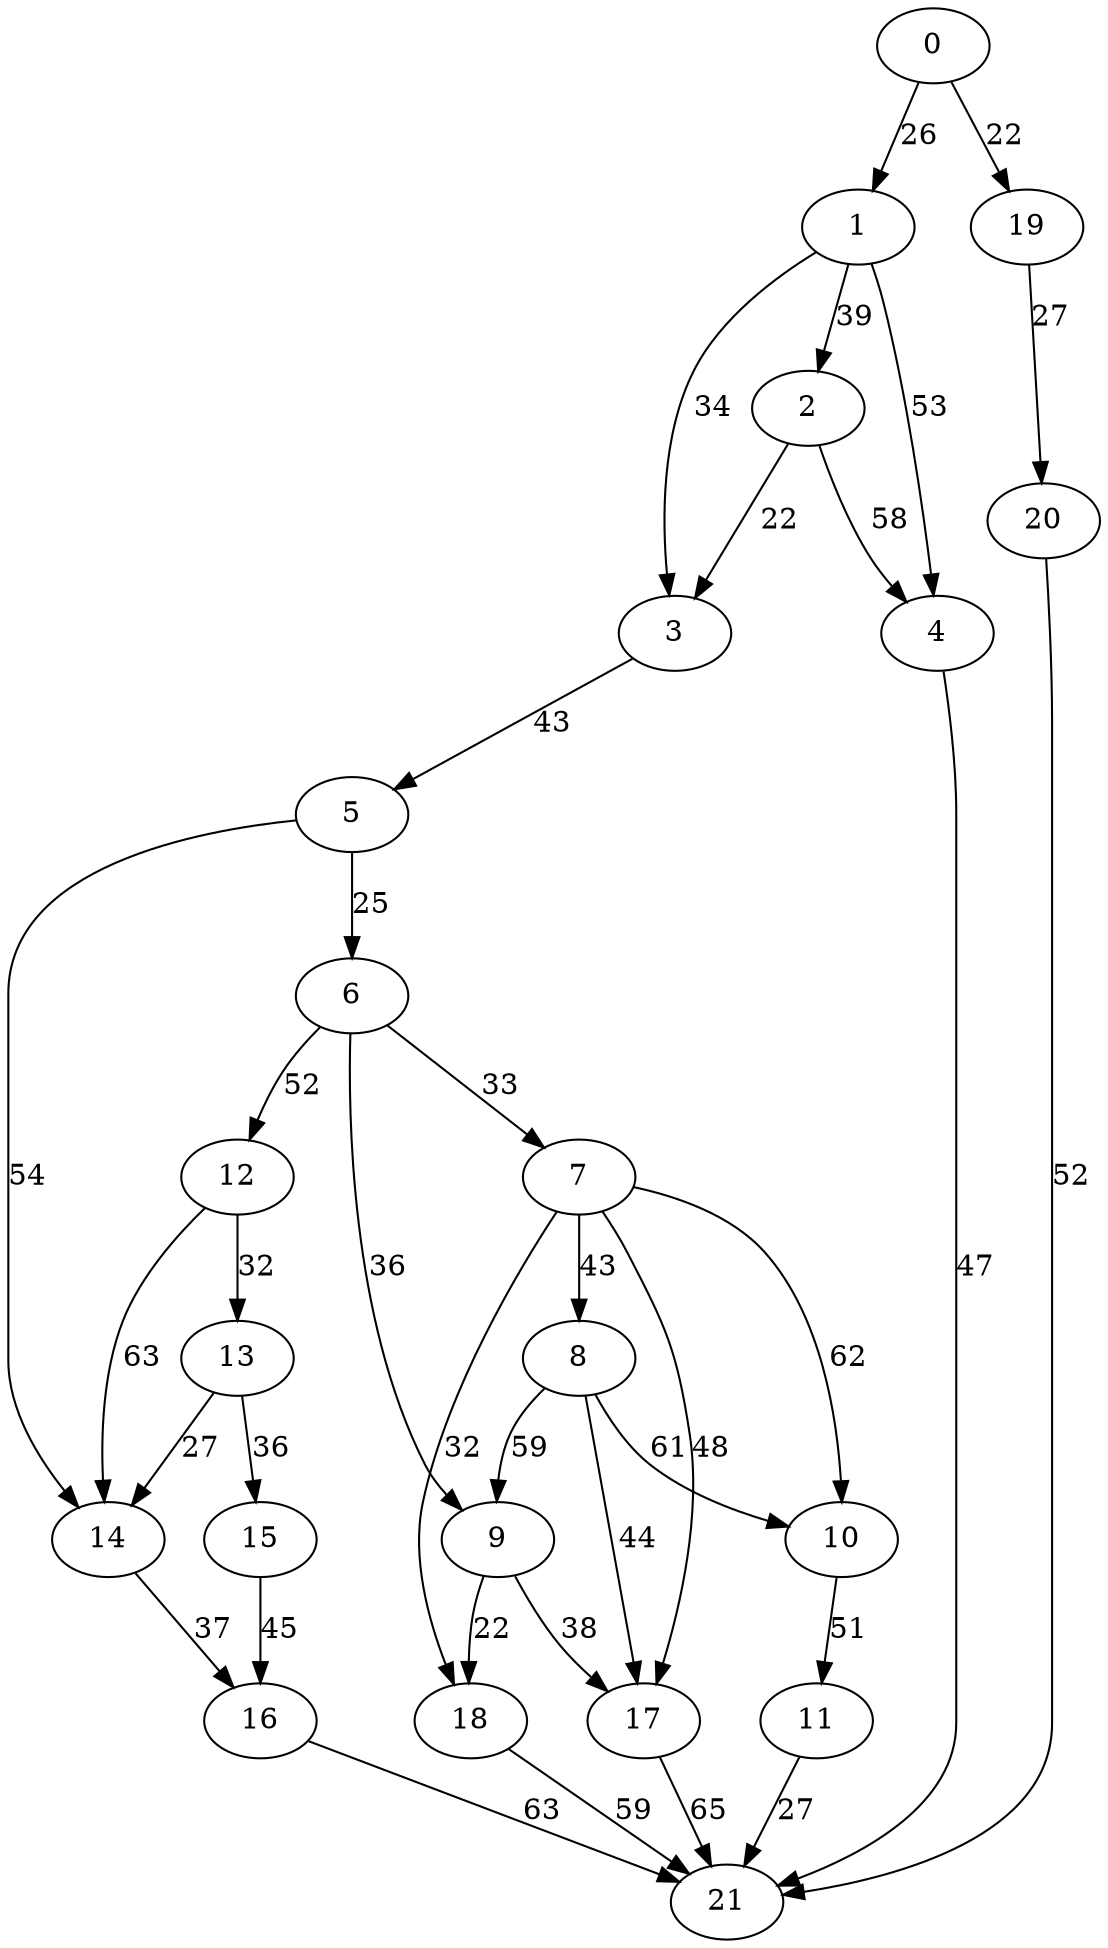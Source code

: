 digraph t20p2r5_1 {
0 -> 1 [ label = 26 ];
0 -> 19 [ label = 22 ];
1 -> 2 [ label = 39 ];
1 -> 3 [ label = 34 ];
1 -> 4 [ label = 53 ];
2 -> 3 [ label = 22 ];
2 -> 4 [ label = 58 ];
3 -> 5 [ label = 43 ];
4 -> 21 [ label = 47 ];
5 -> 6 [ label = 25 ];
5 -> 14 [ label = 54 ];
6 -> 7 [ label = 33 ];
6 -> 9 [ label = 36 ];
6 -> 12 [ label = 52 ];
7 -> 8 [ label = 43 ];
7 -> 10 [ label = 62 ];
7 -> 17 [ label = 48 ];
7 -> 18 [ label = 32 ];
8 -> 9 [ label = 59 ];
8 -> 10 [ label = 61 ];
8 -> 17 [ label = 44 ];
9 -> 17 [ label = 38 ];
9 -> 18 [ label = 22 ];
10 -> 11 [ label = 51 ];
11 -> 21 [ label = 27 ];
12 -> 13 [ label = 32 ];
12 -> 14 [ label = 63 ];
13 -> 14 [ label = 27 ];
13 -> 15 [ label = 36 ];
14 -> 16 [ label = 37 ];
15 -> 16 [ label = 45 ];
16 -> 21 [ label = 63 ];
17 -> 21 [ label = 65 ];
18 -> 21 [ label = 59 ];
19 -> 20 [ label = 27 ];
20 -> 21 [ label = 52 ];
 }

